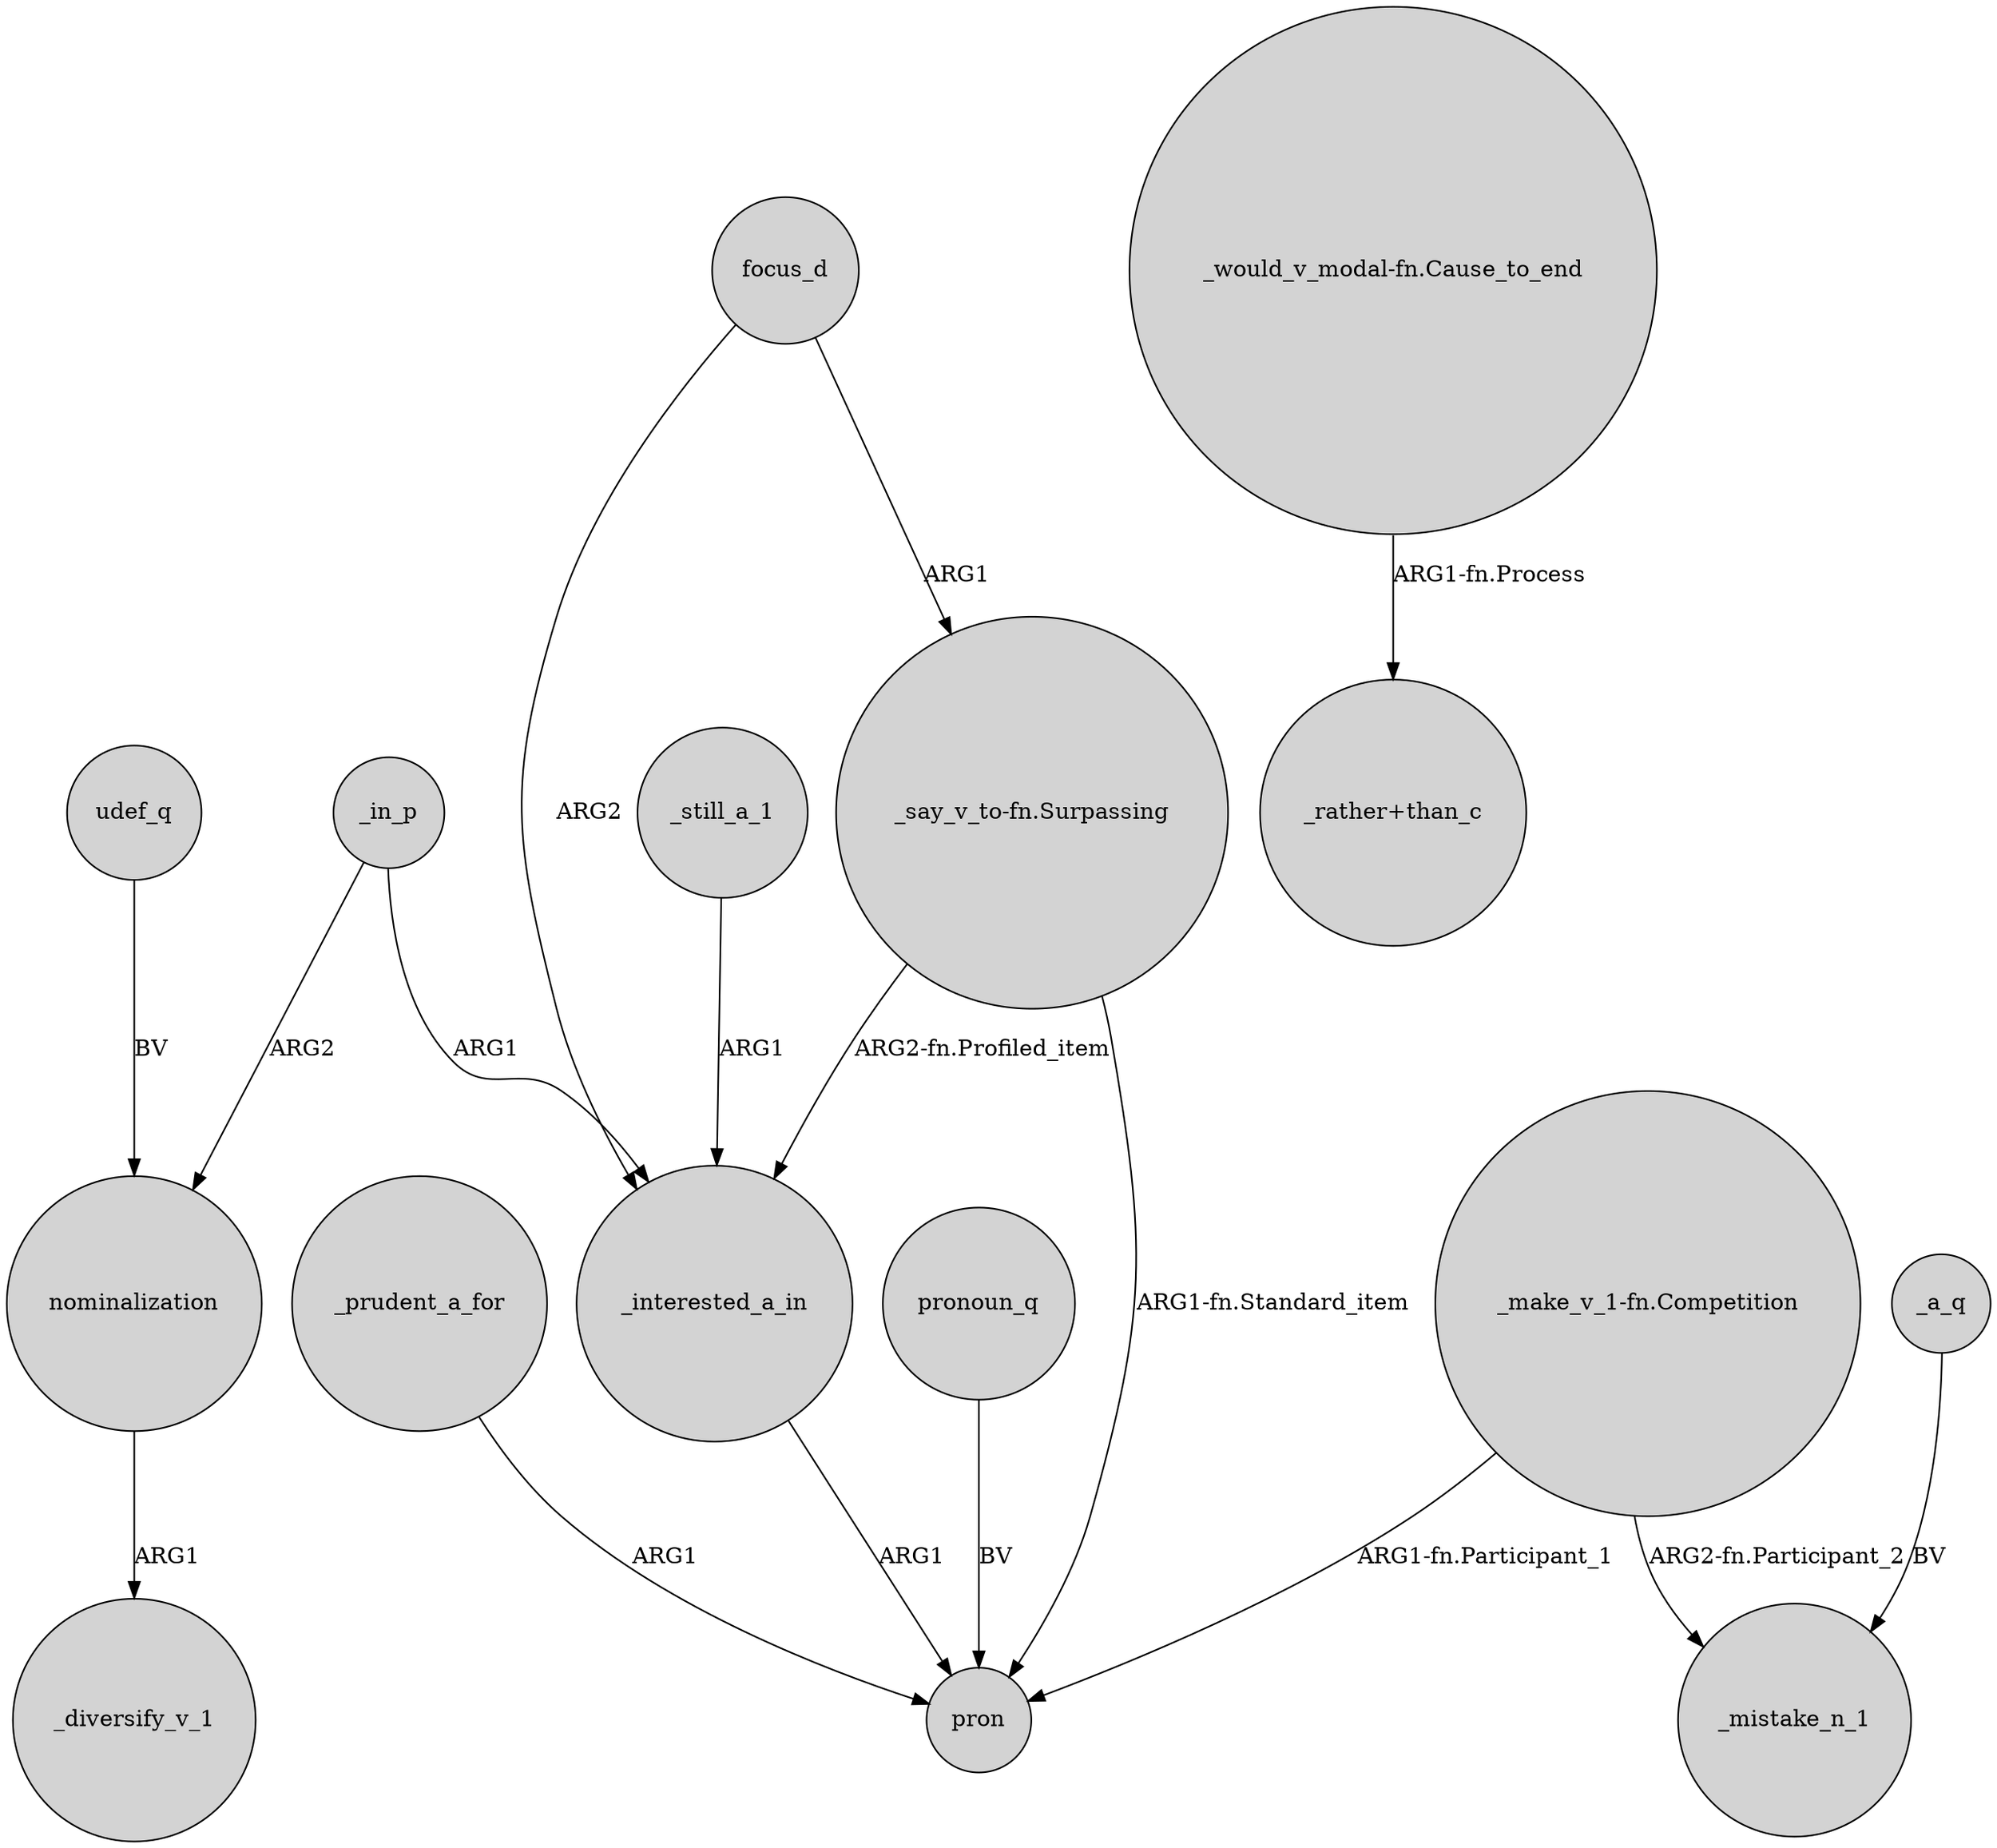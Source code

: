 digraph {
	node [shape=circle style=filled]
	nominalization -> _diversify_v_1 [label=ARG1]
	focus_d -> "_say_v_to-fn.Surpassing" [label=ARG1]
	"_make_v_1-fn.Competition" -> pron [label="ARG1-fn.Participant_1"]
	_prudent_a_for -> pron [label=ARG1]
	"_make_v_1-fn.Competition" -> _mistake_n_1 [label="ARG2-fn.Participant_2"]
	_in_p -> nominalization [label=ARG2]
	_in_p -> _interested_a_in [label=ARG1]
	focus_d -> _interested_a_in [label=ARG2]
	_still_a_1 -> _interested_a_in [label=ARG1]
	"_would_v_modal-fn.Cause_to_end" -> "_rather+than_c" [label="ARG1-fn.Process"]
	_interested_a_in -> pron [label=ARG1]
	pronoun_q -> pron [label=BV]
	"_say_v_to-fn.Surpassing" -> _interested_a_in [label="ARG2-fn.Profiled_item"]
	udef_q -> nominalization [label=BV]
	"_say_v_to-fn.Surpassing" -> pron [label="ARG1-fn.Standard_item"]
	_a_q -> _mistake_n_1 [label=BV]
}
